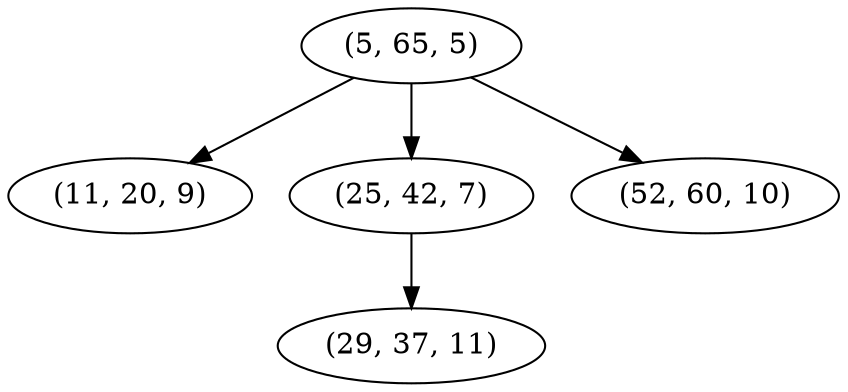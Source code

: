 digraph tree {
    "(5, 65, 5)";
    "(11, 20, 9)";
    "(25, 42, 7)";
    "(29, 37, 11)";
    "(52, 60, 10)";
    "(5, 65, 5)" -> "(11, 20, 9)";
    "(5, 65, 5)" -> "(25, 42, 7)";
    "(5, 65, 5)" -> "(52, 60, 10)";
    "(25, 42, 7)" -> "(29, 37, 11)";
}
